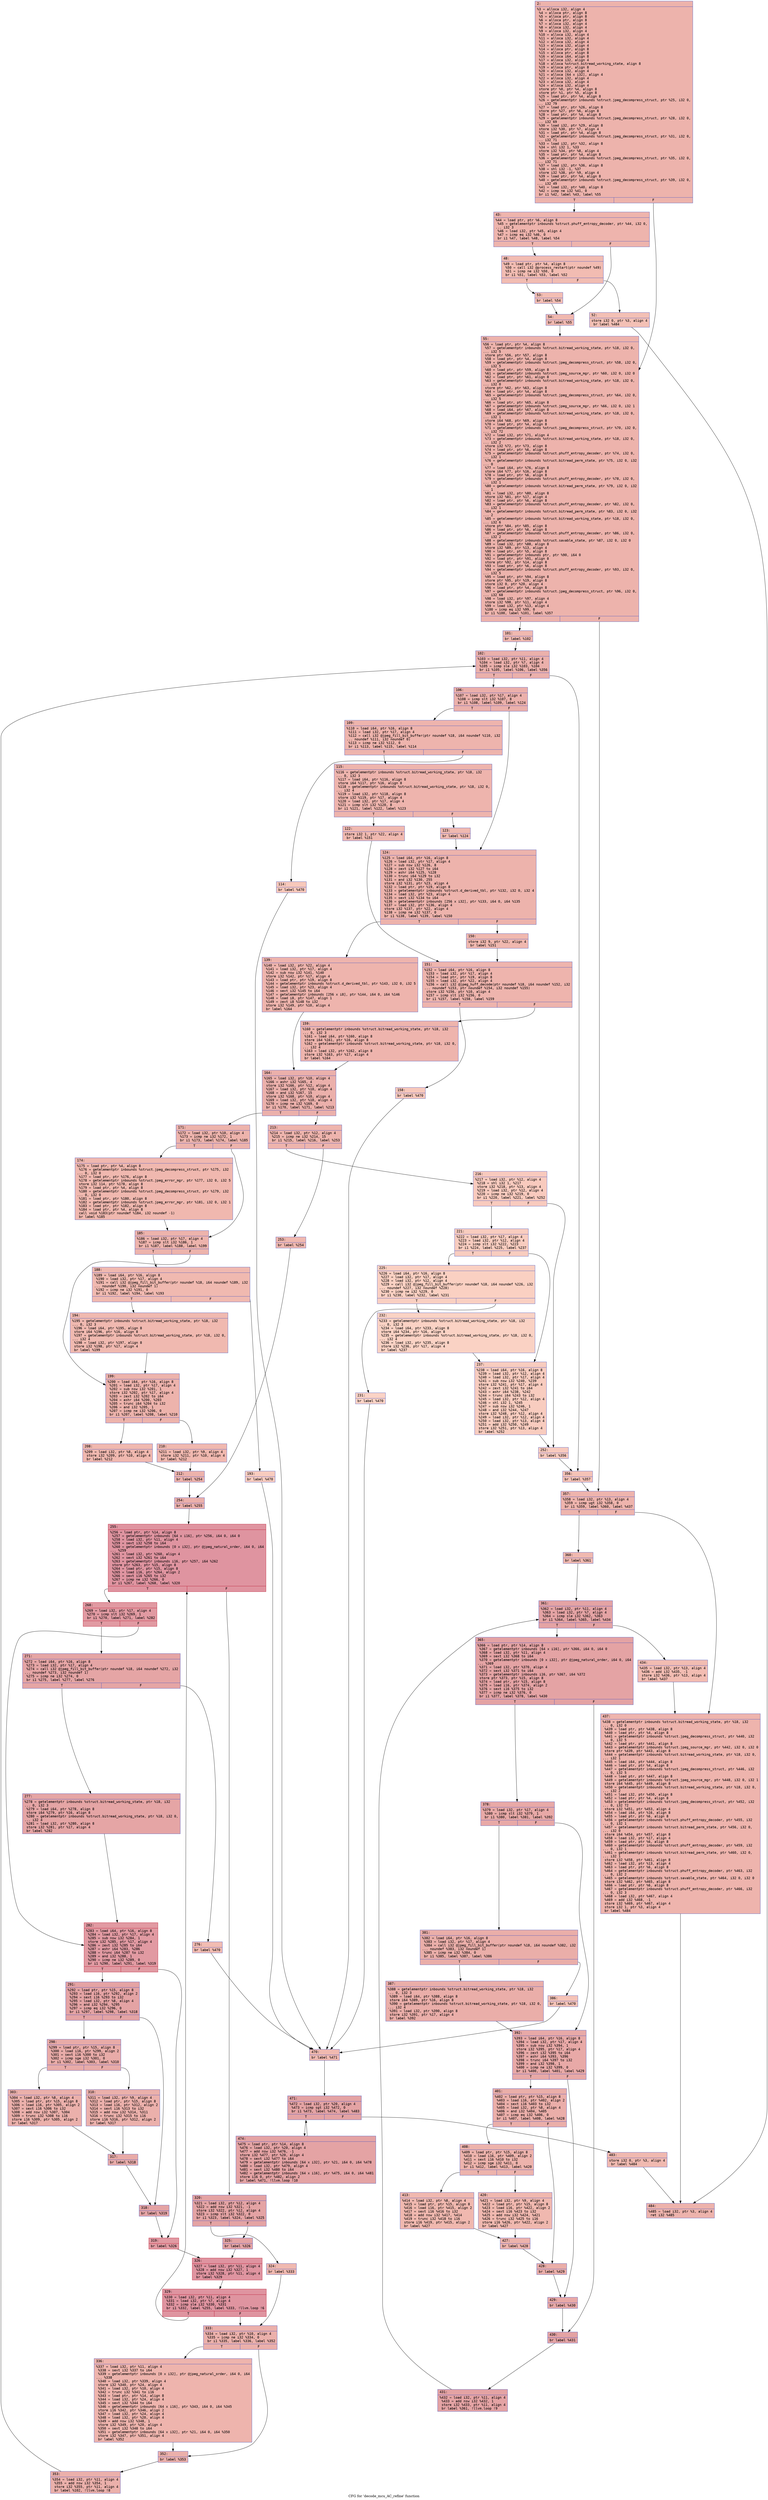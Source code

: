 digraph "CFG for 'decode_mcu_AC_refine' function" {
	label="CFG for 'decode_mcu_AC_refine' function";

	Node0x6000005a97c0 [shape=record,color="#3d50c3ff", style=filled, fillcolor="#d6524470" fontname="Courier",label="{2:\l|  %3 = alloca i32, align 4\l  %4 = alloca ptr, align 8\l  %5 = alloca ptr, align 8\l  %6 = alloca ptr, align 8\l  %7 = alloca i32, align 4\l  %8 = alloca i32, align 4\l  %9 = alloca i32, align 4\l  %10 = alloca i32, align 4\l  %11 = alloca i32, align 4\l  %12 = alloca i32, align 4\l  %13 = alloca i32, align 4\l  %14 = alloca ptr, align 8\l  %15 = alloca ptr, align 8\l  %16 = alloca i64, align 8\l  %17 = alloca i32, align 4\l  %18 = alloca %struct.bitread_working_state, align 8\l  %19 = alloca ptr, align 8\l  %20 = alloca i32, align 4\l  %21 = alloca [64 x i32], align 4\l  %22 = alloca i32, align 4\l  %23 = alloca i32, align 4\l  %24 = alloca i32, align 4\l  store ptr %0, ptr %4, align 8\l  store ptr %1, ptr %5, align 8\l  %25 = load ptr, ptr %4, align 8\l  %26 = getelementptr inbounds %struct.jpeg_decompress_struct, ptr %25, i32 0,\l... i32 79\l  %27 = load ptr, ptr %26, align 8\l  store ptr %27, ptr %6, align 8\l  %28 = load ptr, ptr %4, align 8\l  %29 = getelementptr inbounds %struct.jpeg_decompress_struct, ptr %28, i32 0,\l... i32 69\l  %30 = load i32, ptr %29, align 8\l  store i32 %30, ptr %7, align 4\l  %31 = load ptr, ptr %4, align 8\l  %32 = getelementptr inbounds %struct.jpeg_decompress_struct, ptr %31, i32 0,\l... i32 71\l  %33 = load i32, ptr %32, align 8\l  %34 = shl i32 1, %33\l  store i32 %34, ptr %8, align 4\l  %35 = load ptr, ptr %4, align 8\l  %36 = getelementptr inbounds %struct.jpeg_decompress_struct, ptr %35, i32 0,\l... i32 71\l  %37 = load i32, ptr %36, align 8\l  %38 = shl i32 -1, %37\l  store i32 %38, ptr %9, align 4\l  %39 = load ptr, ptr %4, align 8\l  %40 = getelementptr inbounds %struct.jpeg_decompress_struct, ptr %39, i32 0,\l... i32 49\l  %41 = load i32, ptr %40, align 8\l  %42 = icmp ne i32 %41, 0\l  br i1 %42, label %43, label %55\l|{<s0>T|<s1>F}}"];
	Node0x6000005a97c0:s0 -> Node0x6000005a9810[tooltip="2 -> 43\nProbability 62.50%" ];
	Node0x6000005a97c0:s1 -> Node0x6000005a99a0[tooltip="2 -> 55\nProbability 37.50%" ];
	Node0x6000005a9810 [shape=record,color="#3d50c3ff", style=filled, fillcolor="#d8564670" fontname="Courier",label="{43:\l|  %44 = load ptr, ptr %6, align 8\l  %45 = getelementptr inbounds %struct.phuff_entropy_decoder, ptr %44, i32 0,\l... i32 3\l  %46 = load i32, ptr %45, align 4\l  %47 = icmp eq i32 %46, 0\l  br i1 %47, label %48, label %54\l|{<s0>T|<s1>F}}"];
	Node0x6000005a9810:s0 -> Node0x6000005a9860[tooltip="43 -> 48\nProbability 37.50%" ];
	Node0x6000005a9810:s1 -> Node0x6000005a9950[tooltip="43 -> 54\nProbability 62.50%" ];
	Node0x6000005a9860 [shape=record,color="#3d50c3ff", style=filled, fillcolor="#e1675170" fontname="Courier",label="{48:\l|  %49 = load ptr, ptr %4, align 8\l  %50 = call i32 @process_restart(ptr noundef %49)\l  %51 = icmp ne i32 %50, 0\l  br i1 %51, label %53, label %52\l|{<s0>T|<s1>F}}"];
	Node0x6000005a9860:s0 -> Node0x6000005a9900[tooltip="48 -> 53\nProbability 62.50%" ];
	Node0x6000005a9860:s1 -> Node0x6000005a98b0[tooltip="48 -> 52\nProbability 37.50%" ];
	Node0x6000005a98b0 [shape=record,color="#3d50c3ff", style=filled, fillcolor="#e5705870" fontname="Courier",label="{52:\l|  store i32 0, ptr %3, align 4\l  br label %484\l}"];
	Node0x6000005a98b0 -> Node0x6000005ab390[tooltip="52 -> 484\nProbability 100.00%" ];
	Node0x6000005a9900 [shape=record,color="#3d50c3ff", style=filled, fillcolor="#e36c5570" fontname="Courier",label="{53:\l|  br label %54\l}"];
	Node0x6000005a9900 -> Node0x6000005a9950[tooltip="53 -> 54\nProbability 100.00%" ];
	Node0x6000005a9950 [shape=record,color="#3d50c3ff", style=filled, fillcolor="#dc5d4a70" fontname="Courier",label="{54:\l|  br label %55\l}"];
	Node0x6000005a9950 -> Node0x6000005a99a0[tooltip="54 -> 55\nProbability 100.00%" ];
	Node0x6000005a99a0 [shape=record,color="#3d50c3ff", style=filled, fillcolor="#d6524470" fontname="Courier",label="{55:\l|  %56 = load ptr, ptr %4, align 8\l  %57 = getelementptr inbounds %struct.bitread_working_state, ptr %18, i32 0,\l... i32 5\l  store ptr %56, ptr %57, align 8\l  %58 = load ptr, ptr %4, align 8\l  %59 = getelementptr inbounds %struct.jpeg_decompress_struct, ptr %58, i32 0,\l... i32 5\l  %60 = load ptr, ptr %59, align 8\l  %61 = getelementptr inbounds %struct.jpeg_source_mgr, ptr %60, i32 0, i32 0\l  %62 = load ptr, ptr %61, align 8\l  %63 = getelementptr inbounds %struct.bitread_working_state, ptr %18, i32 0,\l... i32 0\l  store ptr %62, ptr %63, align 8\l  %64 = load ptr, ptr %4, align 8\l  %65 = getelementptr inbounds %struct.jpeg_decompress_struct, ptr %64, i32 0,\l... i32 5\l  %66 = load ptr, ptr %65, align 8\l  %67 = getelementptr inbounds %struct.jpeg_source_mgr, ptr %66, i32 0, i32 1\l  %68 = load i64, ptr %67, align 8\l  %69 = getelementptr inbounds %struct.bitread_working_state, ptr %18, i32 0,\l... i32 1\l  store i64 %68, ptr %69, align 8\l  %70 = load ptr, ptr %4, align 8\l  %71 = getelementptr inbounds %struct.jpeg_decompress_struct, ptr %70, i32 0,\l... i32 72\l  %72 = load i32, ptr %71, align 4\l  %73 = getelementptr inbounds %struct.bitread_working_state, ptr %18, i32 0,\l... i32 2\l  store i32 %72, ptr %73, align 8\l  %74 = load ptr, ptr %6, align 8\l  %75 = getelementptr inbounds %struct.phuff_entropy_decoder, ptr %74, i32 0,\l... i32 1\l  %76 = getelementptr inbounds %struct.bitread_perm_state, ptr %75, i32 0, i32\l... 0\l  %77 = load i64, ptr %76, align 8\l  store i64 %77, ptr %16, align 8\l  %78 = load ptr, ptr %6, align 8\l  %79 = getelementptr inbounds %struct.phuff_entropy_decoder, ptr %78, i32 0,\l... i32 1\l  %80 = getelementptr inbounds %struct.bitread_perm_state, ptr %79, i32 0, i32\l... 1\l  %81 = load i32, ptr %80, align 8\l  store i32 %81, ptr %17, align 4\l  %82 = load ptr, ptr %6, align 8\l  %83 = getelementptr inbounds %struct.phuff_entropy_decoder, ptr %82, i32 0,\l... i32 1\l  %84 = getelementptr inbounds %struct.bitread_perm_state, ptr %83, i32 0, i32\l... 2\l  %85 = getelementptr inbounds %struct.bitread_working_state, ptr %18, i32 0,\l... i32 6\l  store ptr %84, ptr %85, align 8\l  %86 = load ptr, ptr %6, align 8\l  %87 = getelementptr inbounds %struct.phuff_entropy_decoder, ptr %86, i32 0,\l... i32 2\l  %88 = getelementptr inbounds %struct.savable_state, ptr %87, i32 0, i32 0\l  %89 = load i32, ptr %88, align 8\l  store i32 %89, ptr %13, align 4\l  %90 = load ptr, ptr %5, align 8\l  %91 = getelementptr inbounds ptr, ptr %90, i64 0\l  %92 = load ptr, ptr %91, align 8\l  store ptr %92, ptr %14, align 8\l  %93 = load ptr, ptr %6, align 8\l  %94 = getelementptr inbounds %struct.phuff_entropy_decoder, ptr %93, i32 0,\l... i32 5\l  %95 = load ptr, ptr %94, align 8\l  store ptr %95, ptr %19, align 8\l  store i32 0, ptr %20, align 4\l  %96 = load ptr, ptr %4, align 8\l  %97 = getelementptr inbounds %struct.jpeg_decompress_struct, ptr %96, i32 0,\l... i32 68\l  %98 = load i32, ptr %97, align 4\l  store i32 %98, ptr %11, align 4\l  %99 = load i32, ptr %13, align 4\l  %100 = icmp eq i32 %99, 0\l  br i1 %100, label %101, label %357\l|{<s0>T|<s1>F}}"];
	Node0x6000005a99a0:s0 -> Node0x6000005a99f0[tooltip="55 -> 101\nProbability 37.50%" ];
	Node0x6000005a99a0:s1 -> Node0x6000005aac10[tooltip="55 -> 357\nProbability 62.50%" ];
	Node0x6000005a99f0 [shape=record,color="#3d50c3ff", style=filled, fillcolor="#de614d70" fontname="Courier",label="{101:\l|  br label %102\l}"];
	Node0x6000005a99f0 -> Node0x6000005a9a40[tooltip="101 -> 102\nProbability 100.00%" ];
	Node0x6000005a9a40 [shape=record,color="#3d50c3ff", style=filled, fillcolor="#d24b4070" fontname="Courier",label="{102:\l|  %103 = load i32, ptr %11, align 4\l  %104 = load i32, ptr %7, align 4\l  %105 = icmp sle i32 %103, %104\l  br i1 %105, label %106, label %356\l|{<s0>T|<s1>F}}"];
	Node0x6000005a9a40:s0 -> Node0x6000005a9a90[tooltip="102 -> 106\nProbability 96.88%" ];
	Node0x6000005a9a40:s1 -> Node0x6000005aabc0[tooltip="102 -> 356\nProbability 3.12%" ];
	Node0x6000005a9a90 [shape=record,color="#3d50c3ff", style=filled, fillcolor="#d24b4070" fontname="Courier",label="{106:\l|  %107 = load i32, ptr %17, align 4\l  %108 = icmp slt i32 %107, 8\l  br i1 %108, label %109, label %124\l|{<s0>T|<s1>F}}"];
	Node0x6000005a9a90:s0 -> Node0x6000005a9ae0[tooltip="106 -> 109\nProbability 50.00%" ];
	Node0x6000005a9a90:s1 -> Node0x6000005a9c70[tooltip="106 -> 124\nProbability 50.00%" ];
	Node0x6000005a9ae0 [shape=record,color="#3d50c3ff", style=filled, fillcolor="#d8564670" fontname="Courier",label="{109:\l|  %110 = load i64, ptr %16, align 8\l  %111 = load i32, ptr %17, align 4\l  %112 = call i32 @jpeg_fill_bit_buffer(ptr noundef %18, i64 noundef %110, i32\l... noundef %111, i32 noundef 0)\l  %113 = icmp ne i32 %112, 0\l  br i1 %113, label %115, label %114\l|{<s0>T|<s1>F}}"];
	Node0x6000005a9ae0:s0 -> Node0x6000005a9b80[tooltip="109 -> 115\nProbability 96.88%" ];
	Node0x6000005a9ae0:s1 -> Node0x6000005a9b30[tooltip="109 -> 114\nProbability 3.12%" ];
	Node0x6000005a9b30 [shape=record,color="#3d50c3ff", style=filled, fillcolor="#ed836670" fontname="Courier",label="{114:\l|  br label %470\l}"];
	Node0x6000005a9b30 -> Node0x6000005ab250[tooltip="114 -> 470\nProbability 100.00%" ];
	Node0x6000005a9b80 [shape=record,color="#3d50c3ff", style=filled, fillcolor="#d8564670" fontname="Courier",label="{115:\l|  %116 = getelementptr inbounds %struct.bitread_working_state, ptr %18, i32\l... 0, i32 3\l  %117 = load i64, ptr %116, align 8\l  store i64 %117, ptr %16, align 8\l  %118 = getelementptr inbounds %struct.bitread_working_state, ptr %18, i32 0,\l... i32 4\l  %119 = load i32, ptr %118, align 8\l  store i32 %119, ptr %17, align 4\l  %120 = load i32, ptr %17, align 4\l  %121 = icmp slt i32 %120, 8\l  br i1 %121, label %122, label %123\l|{<s0>T|<s1>F}}"];
	Node0x6000005a9b80:s0 -> Node0x6000005a9bd0[tooltip="115 -> 122\nProbability 50.00%" ];
	Node0x6000005a9b80:s1 -> Node0x6000005a9c20[tooltip="115 -> 123\nProbability 50.00%" ];
	Node0x6000005a9bd0 [shape=record,color="#3d50c3ff", style=filled, fillcolor="#de614d70" fontname="Courier",label="{122:\l|  store i32 1, ptr %22, align 4\l  br label %151\l}"];
	Node0x6000005a9bd0 -> Node0x6000005a9d60[tooltip="122 -> 151\nProbability 100.00%" ];
	Node0x6000005a9c20 [shape=record,color="#3d50c3ff", style=filled, fillcolor="#de614d70" fontname="Courier",label="{123:\l|  br label %124\l}"];
	Node0x6000005a9c20 -> Node0x6000005a9c70[tooltip="123 -> 124\nProbability 100.00%" ];
	Node0x6000005a9c70 [shape=record,color="#3d50c3ff", style=filled, fillcolor="#d6524470" fontname="Courier",label="{124:\l|  %125 = load i64, ptr %16, align 8\l  %126 = load i32, ptr %17, align 4\l  %127 = sub nsw i32 %126, 8\l  %128 = zext i32 %127 to i64\l  %129 = ashr i64 %125, %128\l  %130 = trunc i64 %129 to i32\l  %131 = and i32 %130, 255\l  store i32 %131, ptr %23, align 4\l  %132 = load ptr, ptr %19, align 8\l  %133 = getelementptr inbounds %struct.d_derived_tbl, ptr %132, i32 0, i32 4\l  %134 = load i32, ptr %23, align 4\l  %135 = sext i32 %134 to i64\l  %136 = getelementptr inbounds [256 x i32], ptr %133, i64 0, i64 %135\l  %137 = load i32, ptr %136, align 4\l  store i32 %137, ptr %22, align 4\l  %138 = icmp ne i32 %137, 0\l  br i1 %138, label %139, label %150\l|{<s0>T|<s1>F}}"];
	Node0x6000005a9c70:s0 -> Node0x6000005a9cc0[tooltip="124 -> 139\nProbability 62.50%" ];
	Node0x6000005a9c70:s1 -> Node0x6000005a9d10[tooltip="124 -> 150\nProbability 37.50%" ];
	Node0x6000005a9cc0 [shape=record,color="#3d50c3ff", style=filled, fillcolor="#d8564670" fontname="Courier",label="{139:\l|  %140 = load i32, ptr %22, align 4\l  %141 = load i32, ptr %17, align 4\l  %142 = sub nsw i32 %141, %140\l  store i32 %142, ptr %17, align 4\l  %143 = load ptr, ptr %19, align 8\l  %144 = getelementptr inbounds %struct.d_derived_tbl, ptr %143, i32 0, i32 5\l  %145 = load i32, ptr %23, align 4\l  %146 = sext i32 %145 to i64\l  %147 = getelementptr inbounds [256 x i8], ptr %144, i64 0, i64 %146\l  %148 = load i8, ptr %147, align 1\l  %149 = zext i8 %148 to i32\l  store i32 %149, ptr %10, align 4\l  br label %164\l}"];
	Node0x6000005a9cc0 -> Node0x6000005a9e50[tooltip="139 -> 164\nProbability 100.00%" ];
	Node0x6000005a9d10 [shape=record,color="#3d50c3ff", style=filled, fillcolor="#dc5d4a70" fontname="Courier",label="{150:\l|  store i32 9, ptr %22, align 4\l  br label %151\l}"];
	Node0x6000005a9d10 -> Node0x6000005a9d60[tooltip="150 -> 151\nProbability 100.00%" ];
	Node0x6000005a9d60 [shape=record,color="#3d50c3ff", style=filled, fillcolor="#d8564670" fontname="Courier",label="{151:\l|  %152 = load i64, ptr %16, align 8\l  %153 = load i32, ptr %17, align 4\l  %154 = load ptr, ptr %19, align 8\l  %155 = load i32, ptr %22, align 4\l  %156 = call i32 @jpeg_huff_decode(ptr noundef %18, i64 noundef %152, i32\l... noundef %153, ptr noundef %154, i32 noundef %155)\l  store i32 %156, ptr %10, align 4\l  %157 = icmp slt i32 %156, 0\l  br i1 %157, label %158, label %159\l|{<s0>T|<s1>F}}"];
	Node0x6000005a9d60:s0 -> Node0x6000005a9db0[tooltip="151 -> 158\nProbability 3.12%" ];
	Node0x6000005a9d60:s1 -> Node0x6000005a9e00[tooltip="151 -> 159\nProbability 96.88%" ];
	Node0x6000005a9db0 [shape=record,color="#3d50c3ff", style=filled, fillcolor="#ed836670" fontname="Courier",label="{158:\l|  br label %470\l}"];
	Node0x6000005a9db0 -> Node0x6000005ab250[tooltip="158 -> 470\nProbability 100.00%" ];
	Node0x6000005a9e00 [shape=record,color="#3d50c3ff", style=filled, fillcolor="#d8564670" fontname="Courier",label="{159:\l|  %160 = getelementptr inbounds %struct.bitread_working_state, ptr %18, i32\l... 0, i32 3\l  %161 = load i64, ptr %160, align 8\l  store i64 %161, ptr %16, align 8\l  %162 = getelementptr inbounds %struct.bitread_working_state, ptr %18, i32 0,\l... i32 4\l  %163 = load i32, ptr %162, align 8\l  store i32 %163, ptr %17, align 4\l  br label %164\l}"];
	Node0x6000005a9e00 -> Node0x6000005a9e50[tooltip="159 -> 164\nProbability 100.00%" ];
	Node0x6000005a9e50 [shape=record,color="#3d50c3ff", style=filled, fillcolor="#d24b4070" fontname="Courier",label="{164:\l|  %165 = load i32, ptr %10, align 4\l  %166 = ashr i32 %165, 4\l  store i32 %166, ptr %12, align 4\l  %167 = load i32, ptr %10, align 4\l  %168 = and i32 %167, 15\l  store i32 %168, ptr %10, align 4\l  %169 = load i32, ptr %10, align 4\l  %170 = icmp ne i32 %169, 0\l  br i1 %170, label %171, label %213\l|{<s0>T|<s1>F}}"];
	Node0x6000005a9e50:s0 -> Node0x6000005a9ea0[tooltip="164 -> 171\nProbability 62.50%" ];
	Node0x6000005a9e50:s1 -> Node0x6000005aa1c0[tooltip="164 -> 213\nProbability 37.50%" ];
	Node0x6000005a9ea0 [shape=record,color="#3d50c3ff", style=filled, fillcolor="#d6524470" fontname="Courier",label="{171:\l|  %172 = load i32, ptr %10, align 4\l  %173 = icmp ne i32 %172, 1\l  br i1 %173, label %174, label %185\l|{<s0>T|<s1>F}}"];
	Node0x6000005a9ea0:s0 -> Node0x6000005a9ef0[tooltip="171 -> 174\nProbability 50.00%" ];
	Node0x6000005a9ea0:s1 -> Node0x6000005a9f40[tooltip="171 -> 185\nProbability 50.00%" ];
	Node0x6000005a9ef0 [shape=record,color="#3d50c3ff", style=filled, fillcolor="#dc5d4a70" fontname="Courier",label="{174:\l|  %175 = load ptr, ptr %4, align 8\l  %176 = getelementptr inbounds %struct.jpeg_decompress_struct, ptr %175, i32\l... 0, i32 0\l  %177 = load ptr, ptr %176, align 8\l  %178 = getelementptr inbounds %struct.jpeg_error_mgr, ptr %177, i32 0, i32 5\l  store i32 114, ptr %178, align 8\l  %179 = load ptr, ptr %4, align 8\l  %180 = getelementptr inbounds %struct.jpeg_decompress_struct, ptr %179, i32\l... 0, i32 0\l  %181 = load ptr, ptr %180, align 8\l  %182 = getelementptr inbounds %struct.jpeg_error_mgr, ptr %181, i32 0, i32 1\l  %183 = load ptr, ptr %182, align 8\l  %184 = load ptr, ptr %4, align 8\l  call void %183(ptr noundef %184, i32 noundef -1)\l  br label %185\l}"];
	Node0x6000005a9ef0 -> Node0x6000005a9f40[tooltip="174 -> 185\nProbability 100.00%" ];
	Node0x6000005a9f40 [shape=record,color="#3d50c3ff", style=filled, fillcolor="#d6524470" fontname="Courier",label="{185:\l|  %186 = load i32, ptr %17, align 4\l  %187 = icmp slt i32 %186, 1\l  br i1 %187, label %188, label %199\l|{<s0>T|<s1>F}}"];
	Node0x6000005a9f40:s0 -> Node0x6000005a9f90[tooltip="185 -> 188\nProbability 37.50%" ];
	Node0x6000005a9f40:s1 -> Node0x6000005aa080[tooltip="185 -> 199\nProbability 62.50%" ];
	Node0x6000005a9f90 [shape=record,color="#3d50c3ff", style=filled, fillcolor="#de614d70" fontname="Courier",label="{188:\l|  %189 = load i64, ptr %16, align 8\l  %190 = load i32, ptr %17, align 4\l  %191 = call i32 @jpeg_fill_bit_buffer(ptr noundef %18, i64 noundef %189, i32\l... noundef %190, i32 noundef 1)\l  %192 = icmp ne i32 %191, 0\l  br i1 %192, label %194, label %193\l|{<s0>T|<s1>F}}"];
	Node0x6000005a9f90:s0 -> Node0x6000005aa030[tooltip="188 -> 194\nProbability 96.88%" ];
	Node0x6000005a9f90:s1 -> Node0x6000005a9fe0[tooltip="188 -> 193\nProbability 3.12%" ];
	Node0x6000005a9fe0 [shape=record,color="#3d50c3ff", style=filled, fillcolor="#f08b6e70" fontname="Courier",label="{193:\l|  br label %470\l}"];
	Node0x6000005a9fe0 -> Node0x6000005ab250[tooltip="193 -> 470\nProbability 100.00%" ];
	Node0x6000005aa030 [shape=record,color="#3d50c3ff", style=filled, fillcolor="#de614d70" fontname="Courier",label="{194:\l|  %195 = getelementptr inbounds %struct.bitread_working_state, ptr %18, i32\l... 0, i32 3\l  %196 = load i64, ptr %195, align 8\l  store i64 %196, ptr %16, align 8\l  %197 = getelementptr inbounds %struct.bitread_working_state, ptr %18, i32 0,\l... i32 4\l  %198 = load i32, ptr %197, align 8\l  store i32 %198, ptr %17, align 4\l  br label %199\l}"];
	Node0x6000005aa030 -> Node0x6000005aa080[tooltip="194 -> 199\nProbability 100.00%" ];
	Node0x6000005aa080 [shape=record,color="#3d50c3ff", style=filled, fillcolor="#d6524470" fontname="Courier",label="{199:\l|  %200 = load i64, ptr %16, align 8\l  %201 = load i32, ptr %17, align 4\l  %202 = sub nsw i32 %201, 1\l  store i32 %202, ptr %17, align 4\l  %203 = zext i32 %202 to i64\l  %204 = ashr i64 %200, %203\l  %205 = trunc i64 %204 to i32\l  %206 = and i32 %205, 1\l  %207 = icmp ne i32 %206, 0\l  br i1 %207, label %208, label %210\l|{<s0>T|<s1>F}}"];
	Node0x6000005aa080:s0 -> Node0x6000005aa0d0[tooltip="199 -> 208\nProbability 50.00%" ];
	Node0x6000005aa080:s1 -> Node0x6000005aa120[tooltip="199 -> 210\nProbability 50.00%" ];
	Node0x6000005aa0d0 [shape=record,color="#3d50c3ff", style=filled, fillcolor="#dc5d4a70" fontname="Courier",label="{208:\l|  %209 = load i32, ptr %8, align 4\l  store i32 %209, ptr %10, align 4\l  br label %212\l}"];
	Node0x6000005aa0d0 -> Node0x6000005aa170[tooltip="208 -> 212\nProbability 100.00%" ];
	Node0x6000005aa120 [shape=record,color="#3d50c3ff", style=filled, fillcolor="#dc5d4a70" fontname="Courier",label="{210:\l|  %211 = load i32, ptr %9, align 4\l  store i32 %211, ptr %10, align 4\l  br label %212\l}"];
	Node0x6000005aa120 -> Node0x6000005aa170[tooltip="210 -> 212\nProbability 100.00%" ];
	Node0x6000005aa170 [shape=record,color="#3d50c3ff", style=filled, fillcolor="#d6524470" fontname="Courier",label="{212:\l|  br label %254\l}"];
	Node0x6000005aa170 -> Node0x6000005aa490[tooltip="212 -> 254\nProbability 100.00%" ];
	Node0x6000005aa1c0 [shape=record,color="#3d50c3ff", style=filled, fillcolor="#d8564670" fontname="Courier",label="{213:\l|  %214 = load i32, ptr %12, align 4\l  %215 = icmp ne i32 %214, 15\l  br i1 %215, label %216, label %253\l|{<s0>T|<s1>F}}"];
	Node0x6000005aa1c0:s0 -> Node0x6000005aa210[tooltip="213 -> 216\nProbability 3.12%" ];
	Node0x6000005aa1c0:s1 -> Node0x6000005aa440[tooltip="213 -> 253\nProbability 96.88%" ];
	Node0x6000005aa210 [shape=record,color="#3d50c3ff", style=filled, fillcolor="#ef886b70" fontname="Courier",label="{216:\l|  %217 = load i32, ptr %12, align 4\l  %218 = shl i32 1, %217\l  store i32 %218, ptr %13, align 4\l  %219 = load i32, ptr %12, align 4\l  %220 = icmp ne i32 %219, 0\l  br i1 %220, label %221, label %252\l|{<s0>T|<s1>F}}"];
	Node0x6000005aa210:s0 -> Node0x6000005aa260[tooltip="216 -> 221\nProbability 62.50%" ];
	Node0x6000005aa210:s1 -> Node0x6000005aa3f0[tooltip="216 -> 252\nProbability 37.50%" ];
	Node0x6000005aa260 [shape=record,color="#3d50c3ff", style=filled, fillcolor="#f08b6e70" fontname="Courier",label="{221:\l|  %222 = load i32, ptr %17, align 4\l  %223 = load i32, ptr %12, align 4\l  %224 = icmp slt i32 %222, %223\l  br i1 %224, label %225, label %237\l|{<s0>T|<s1>F}}"];
	Node0x6000005aa260:s0 -> Node0x6000005aa2b0[tooltip="221 -> 225\nProbability 50.00%" ];
	Node0x6000005aa260:s1 -> Node0x6000005aa3a0[tooltip="221 -> 237\nProbability 50.00%" ];
	Node0x6000005aa2b0 [shape=record,color="#3d50c3ff", style=filled, fillcolor="#f3947570" fontname="Courier",label="{225:\l|  %226 = load i64, ptr %16, align 8\l  %227 = load i32, ptr %17, align 4\l  %228 = load i32, ptr %12, align 4\l  %229 = call i32 @jpeg_fill_bit_buffer(ptr noundef %18, i64 noundef %226, i32\l... noundef %227, i32 noundef %228)\l  %230 = icmp ne i32 %229, 0\l  br i1 %230, label %232, label %231\l|{<s0>T|<s1>F}}"];
	Node0x6000005aa2b0:s0 -> Node0x6000005aa350[tooltip="225 -> 232\nProbability 62.50%" ];
	Node0x6000005aa2b0:s1 -> Node0x6000005aa300[tooltip="225 -> 231\nProbability 37.50%" ];
	Node0x6000005aa300 [shape=record,color="#3d50c3ff", style=filled, fillcolor="#f59c7d70" fontname="Courier",label="{231:\l|  br label %470\l}"];
	Node0x6000005aa300 -> Node0x6000005ab250[tooltip="231 -> 470\nProbability 100.00%" ];
	Node0x6000005aa350 [shape=record,color="#3d50c3ff", style=filled, fillcolor="#f4987a70" fontname="Courier",label="{232:\l|  %233 = getelementptr inbounds %struct.bitread_working_state, ptr %18, i32\l... 0, i32 3\l  %234 = load i64, ptr %233, align 8\l  store i64 %234, ptr %16, align 8\l  %235 = getelementptr inbounds %struct.bitread_working_state, ptr %18, i32 0,\l... i32 4\l  %236 = load i32, ptr %235, align 8\l  store i32 %236, ptr %17, align 4\l  br label %237\l}"];
	Node0x6000005aa350 -> Node0x6000005aa3a0[tooltip="232 -> 237\nProbability 100.00%" ];
	Node0x6000005aa3a0 [shape=record,color="#3d50c3ff", style=filled, fillcolor="#f08b6e70" fontname="Courier",label="{237:\l|  %238 = load i64, ptr %16, align 8\l  %239 = load i32, ptr %12, align 4\l  %240 = load i32, ptr %17, align 4\l  %241 = sub nsw i32 %240, %239\l  store i32 %241, ptr %17, align 4\l  %242 = zext i32 %241 to i64\l  %243 = ashr i64 %238, %242\l  %244 = trunc i64 %243 to i32\l  %245 = load i32, ptr %12, align 4\l  %246 = shl i32 1, %245\l  %247 = sub nsw i32 %246, 1\l  %248 = and i32 %244, %247\l  store i32 %248, ptr %12, align 4\l  %249 = load i32, ptr %12, align 4\l  %250 = load i32, ptr %13, align 4\l  %251 = add i32 %250, %249\l  store i32 %251, ptr %13, align 4\l  br label %252\l}"];
	Node0x6000005aa3a0 -> Node0x6000005aa3f0[tooltip="237 -> 252\nProbability 100.00%" ];
	Node0x6000005aa3f0 [shape=record,color="#3d50c3ff", style=filled, fillcolor="#ef886b70" fontname="Courier",label="{252:\l|  br label %356\l}"];
	Node0x6000005aa3f0 -> Node0x6000005aabc0[tooltip="252 -> 356\nProbability 100.00%" ];
	Node0x6000005aa440 [shape=record,color="#3d50c3ff", style=filled, fillcolor="#dc5d4a70" fontname="Courier",label="{253:\l|  br label %254\l}"];
	Node0x6000005aa440 -> Node0x6000005aa490[tooltip="253 -> 254\nProbability 100.00%" ];
	Node0x6000005aa490 [shape=record,color="#3d50c3ff", style=filled, fillcolor="#d24b4070" fontname="Courier",label="{254:\l|  br label %255\l}"];
	Node0x6000005aa490 -> Node0x6000005aa4e0[tooltip="254 -> 255\nProbability 100.00%" ];
	Node0x6000005aa4e0 [shape=record,color="#b70d28ff", style=filled, fillcolor="#b70d2870" fontname="Courier",label="{255:\l|  %256 = load ptr, ptr %14, align 8\l  %257 = getelementptr inbounds [64 x i16], ptr %256, i64 0, i64 0\l  %258 = load i32, ptr %11, align 4\l  %259 = sext i32 %258 to i64\l  %260 = getelementptr inbounds [0 x i32], ptr @jpeg_natural_order, i64 0, i64\l... %259\l  %261 = load i32, ptr %260, align 4\l  %262 = sext i32 %261 to i64\l  %263 = getelementptr inbounds i16, ptr %257, i64 %262\l  store ptr %263, ptr %15, align 8\l  %264 = load ptr, ptr %15, align 8\l  %265 = load i16, ptr %264, align 2\l  %266 = sext i16 %265 to i32\l  %267 = icmp ne i32 %266, 0\l  br i1 %267, label %268, label %320\l|{<s0>T|<s1>F}}"];
	Node0x6000005aa4e0:s0 -> Node0x6000005aa530[tooltip="255 -> 268\nProbability 62.50%" ];
	Node0x6000005aa4e0:s1 -> Node0x6000005aa8f0[tooltip="255 -> 320\nProbability 37.50%" ];
	Node0x6000005aa530 [shape=record,color="#b70d28ff", style=filled, fillcolor="#bb1b2c70" fontname="Courier",label="{268:\l|  %269 = load i32, ptr %17, align 4\l  %270 = icmp slt i32 %269, 1\l  br i1 %270, label %271, label %282\l|{<s0>T|<s1>F}}"];
	Node0x6000005aa530:s0 -> Node0x6000005aa580[tooltip="268 -> 271\nProbability 37.50%" ];
	Node0x6000005aa530:s1 -> Node0x6000005aa670[tooltip="268 -> 282\nProbability 62.50%" ];
	Node0x6000005aa580 [shape=record,color="#3d50c3ff", style=filled, fillcolor="#c5333470" fontname="Courier",label="{271:\l|  %272 = load i64, ptr %16, align 8\l  %273 = load i32, ptr %17, align 4\l  %274 = call i32 @jpeg_fill_bit_buffer(ptr noundef %18, i64 noundef %272, i32\l... noundef %273, i32 noundef 1)\l  %275 = icmp ne i32 %274, 0\l  br i1 %275, label %277, label %276\l|{<s0>T|<s1>F}}"];
	Node0x6000005aa580:s0 -> Node0x6000005aa620[tooltip="271 -> 277\nProbability 96.88%" ];
	Node0x6000005aa580:s1 -> Node0x6000005aa5d0[tooltip="271 -> 276\nProbability 3.12%" ];
	Node0x6000005aa5d0 [shape=record,color="#3d50c3ff", style=filled, fillcolor="#e1675170" fontname="Courier",label="{276:\l|  br label %470\l}"];
	Node0x6000005aa5d0 -> Node0x6000005ab250[tooltip="276 -> 470\nProbability 100.00%" ];
	Node0x6000005aa620 [shape=record,color="#3d50c3ff", style=filled, fillcolor="#c5333470" fontname="Courier",label="{277:\l|  %278 = getelementptr inbounds %struct.bitread_working_state, ptr %18, i32\l... 0, i32 3\l  %279 = load i64, ptr %278, align 8\l  store i64 %279, ptr %16, align 8\l  %280 = getelementptr inbounds %struct.bitread_working_state, ptr %18, i32 0,\l... i32 4\l  %281 = load i32, ptr %280, align 8\l  store i32 %281, ptr %17, align 4\l  br label %282\l}"];
	Node0x6000005aa620 -> Node0x6000005aa670[tooltip="277 -> 282\nProbability 100.00%" ];
	Node0x6000005aa670 [shape=record,color="#b70d28ff", style=filled, fillcolor="#bb1b2c70" fontname="Courier",label="{282:\l|  %283 = load i64, ptr %16, align 8\l  %284 = load i32, ptr %17, align 4\l  %285 = sub nsw i32 %284, 1\l  store i32 %285, ptr %17, align 4\l  %286 = zext i32 %285 to i64\l  %287 = ashr i64 %283, %286\l  %288 = trunc i64 %287 to i32\l  %289 = and i32 %288, 1\l  %290 = icmp ne i32 %289, 0\l  br i1 %290, label %291, label %319\l|{<s0>T|<s1>F}}"];
	Node0x6000005aa670:s0 -> Node0x6000005aa6c0[tooltip="282 -> 291\nProbability 50.00%" ];
	Node0x6000005aa670:s1 -> Node0x6000005aa8a0[tooltip="282 -> 319\nProbability 50.00%" ];
	Node0x6000005aa6c0 [shape=record,color="#3d50c3ff", style=filled, fillcolor="#c32e3170" fontname="Courier",label="{291:\l|  %292 = load ptr, ptr %15, align 8\l  %293 = load i16, ptr %292, align 2\l  %294 = sext i16 %293 to i32\l  %295 = load i32, ptr %8, align 4\l  %296 = and i32 %294, %295\l  %297 = icmp eq i32 %296, 0\l  br i1 %297, label %298, label %318\l|{<s0>T|<s1>F}}"];
	Node0x6000005aa6c0:s0 -> Node0x6000005aa710[tooltip="291 -> 298\nProbability 37.50%" ];
	Node0x6000005aa6c0:s1 -> Node0x6000005aa850[tooltip="291 -> 318\nProbability 62.50%" ];
	Node0x6000005aa710 [shape=record,color="#3d50c3ff", style=filled, fillcolor="#cc403a70" fontname="Courier",label="{298:\l|  %299 = load ptr, ptr %15, align 8\l  %300 = load i16, ptr %299, align 2\l  %301 = sext i16 %300 to i32\l  %302 = icmp sge i32 %301, 0\l  br i1 %302, label %303, label %310\l|{<s0>T|<s1>F}}"];
	Node0x6000005aa710:s0 -> Node0x6000005aa760[tooltip="298 -> 303\nProbability 50.00%" ];
	Node0x6000005aa710:s1 -> Node0x6000005aa7b0[tooltip="298 -> 310\nProbability 50.00%" ];
	Node0x6000005aa760 [shape=record,color="#3d50c3ff", style=filled, fillcolor="#d24b4070" fontname="Courier",label="{303:\l|  %304 = load i32, ptr %8, align 4\l  %305 = load ptr, ptr %15, align 8\l  %306 = load i16, ptr %305, align 2\l  %307 = sext i16 %306 to i32\l  %308 = add nsw i32 %307, %304\l  %309 = trunc i32 %308 to i16\l  store i16 %309, ptr %305, align 2\l  br label %317\l}"];
	Node0x6000005aa760 -> Node0x6000005aa800[tooltip="303 -> 317\nProbability 100.00%" ];
	Node0x6000005aa7b0 [shape=record,color="#3d50c3ff", style=filled, fillcolor="#d24b4070" fontname="Courier",label="{310:\l|  %311 = load i32, ptr %9, align 4\l  %312 = load ptr, ptr %15, align 8\l  %313 = load i16, ptr %312, align 2\l  %314 = sext i16 %313 to i32\l  %315 = add nsw i32 %314, %311\l  %316 = trunc i32 %315 to i16\l  store i16 %316, ptr %312, align 2\l  br label %317\l}"];
	Node0x6000005aa7b0 -> Node0x6000005aa800[tooltip="310 -> 317\nProbability 100.00%" ];
	Node0x6000005aa800 [shape=record,color="#3d50c3ff", style=filled, fillcolor="#cc403a70" fontname="Courier",label="{317:\l|  br label %318\l}"];
	Node0x6000005aa800 -> Node0x6000005aa850[tooltip="317 -> 318\nProbability 100.00%" ];
	Node0x6000005aa850 [shape=record,color="#3d50c3ff", style=filled, fillcolor="#c32e3170" fontname="Courier",label="{318:\l|  br label %319\l}"];
	Node0x6000005aa850 -> Node0x6000005aa8a0[tooltip="318 -> 319\nProbability 100.00%" ];
	Node0x6000005aa8a0 [shape=record,color="#b70d28ff", style=filled, fillcolor="#bb1b2c70" fontname="Courier",label="{319:\l|  br label %326\l}"];
	Node0x6000005aa8a0 -> Node0x6000005aa9e0[tooltip="319 -> 326\nProbability 100.00%" ];
	Node0x6000005aa8f0 [shape=record,color="#3d50c3ff", style=filled, fillcolor="#c32e3170" fontname="Courier",label="{320:\l|  %321 = load i32, ptr %12, align 4\l  %322 = add nsw i32 %321, -1\l  store i32 %322, ptr %12, align 4\l  %323 = icmp slt i32 %322, 0\l  br i1 %323, label %324, label %325\l|{<s0>T|<s1>F}}"];
	Node0x6000005aa8f0:s0 -> Node0x6000005aa940[tooltip="320 -> 324\nProbability 3.12%" ];
	Node0x6000005aa8f0:s1 -> Node0x6000005aa990[tooltip="320 -> 325\nProbability 96.88%" ];
	Node0x6000005aa940 [shape=record,color="#3d50c3ff", style=filled, fillcolor="#de614d70" fontname="Courier",label="{324:\l|  br label %333\l}"];
	Node0x6000005aa940 -> Node0x6000005aaa80[tooltip="324 -> 333\nProbability 100.00%" ];
	Node0x6000005aa990 [shape=record,color="#3d50c3ff", style=filled, fillcolor="#c32e3170" fontname="Courier",label="{325:\l|  br label %326\l}"];
	Node0x6000005aa990 -> Node0x6000005aa9e0[tooltip="325 -> 326\nProbability 100.00%" ];
	Node0x6000005aa9e0 [shape=record,color="#b70d28ff", style=filled, fillcolor="#b70d2870" fontname="Courier",label="{326:\l|  %327 = load i32, ptr %11, align 4\l  %328 = add nsw i32 %327, 1\l  store i32 %328, ptr %11, align 4\l  br label %329\l}"];
	Node0x6000005aa9e0 -> Node0x6000005aaa30[tooltip="326 -> 329\nProbability 100.00%" ];
	Node0x6000005aaa30 [shape=record,color="#b70d28ff", style=filled, fillcolor="#b70d2870" fontname="Courier",label="{329:\l|  %330 = load i32, ptr %11, align 4\l  %331 = load i32, ptr %7, align 4\l  %332 = icmp sle i32 %330, %331\l  br i1 %332, label %255, label %333, !llvm.loop !6\l|{<s0>T|<s1>F}}"];
	Node0x6000005aaa30:s0 -> Node0x6000005aa4e0[tooltip="329 -> 255\nProbability 96.88%" ];
	Node0x6000005aaa30:s1 -> Node0x6000005aaa80[tooltip="329 -> 333\nProbability 3.12%" ];
	Node0x6000005aaa80 [shape=record,color="#3d50c3ff", style=filled, fillcolor="#d24b4070" fontname="Courier",label="{333:\l|  %334 = load i32, ptr %10, align 4\l  %335 = icmp ne i32 %334, 0\l  br i1 %335, label %336, label %352\l|{<s0>T|<s1>F}}"];
	Node0x6000005aaa80:s0 -> Node0x6000005aaad0[tooltip="333 -> 336\nProbability 62.50%" ];
	Node0x6000005aaa80:s1 -> Node0x6000005aab20[tooltip="333 -> 352\nProbability 37.50%" ];
	Node0x6000005aaad0 [shape=record,color="#3d50c3ff", style=filled, fillcolor="#d8564670" fontname="Courier",label="{336:\l|  %337 = load i32, ptr %11, align 4\l  %338 = sext i32 %337 to i64\l  %339 = getelementptr inbounds [0 x i32], ptr @jpeg_natural_order, i64 0, i64\l... %338\l  %340 = load i32, ptr %339, align 4\l  store i32 %340, ptr %24, align 4\l  %341 = load i32, ptr %10, align 4\l  %342 = trunc i32 %341 to i16\l  %343 = load ptr, ptr %14, align 8\l  %344 = load i32, ptr %24, align 4\l  %345 = sext i32 %344 to i64\l  %346 = getelementptr inbounds [64 x i16], ptr %343, i64 0, i64 %345\l  store i16 %342, ptr %346, align 2\l  %347 = load i32, ptr %24, align 4\l  %348 = load i32, ptr %20, align 4\l  %349 = add nsw i32 %348, 1\l  store i32 %349, ptr %20, align 4\l  %350 = sext i32 %348 to i64\l  %351 = getelementptr inbounds [64 x i32], ptr %21, i64 0, i64 %350\l  store i32 %347, ptr %351, align 4\l  br label %352\l}"];
	Node0x6000005aaad0 -> Node0x6000005aab20[tooltip="336 -> 352\nProbability 100.00%" ];
	Node0x6000005aab20 [shape=record,color="#3d50c3ff", style=filled, fillcolor="#d24b4070" fontname="Courier",label="{352:\l|  br label %353\l}"];
	Node0x6000005aab20 -> Node0x6000005aab70[tooltip="352 -> 353\nProbability 100.00%" ];
	Node0x6000005aab70 [shape=record,color="#3d50c3ff", style=filled, fillcolor="#d24b4070" fontname="Courier",label="{353:\l|  %354 = load i32, ptr %11, align 4\l  %355 = add nsw i32 %354, 1\l  store i32 %355, ptr %11, align 4\l  br label %102, !llvm.loop !8\l}"];
	Node0x6000005aab70 -> Node0x6000005a9a40[tooltip="353 -> 102\nProbability 100.00%" ];
	Node0x6000005aabc0 [shape=record,color="#3d50c3ff", style=filled, fillcolor="#e8765c70" fontname="Courier",label="{356:\l|  br label %357\l}"];
	Node0x6000005aabc0 -> Node0x6000005aac10[tooltip="356 -> 357\nProbability 100.00%" ];
	Node0x6000005aac10 [shape=record,color="#3d50c3ff", style=filled, fillcolor="#d8564670" fontname="Courier",label="{357:\l|  %358 = load i32, ptr %13, align 4\l  %359 = icmp ugt i32 %358, 0\l  br i1 %359, label %360, label %437\l|{<s0>T|<s1>F}}"];
	Node0x6000005aac10:s0 -> Node0x6000005aac60[tooltip="357 -> 360\nProbability 50.00%" ];
	Node0x6000005aac10:s1 -> Node0x6000005ab200[tooltip="357 -> 437\nProbability 50.00%" ];
	Node0x6000005aac60 [shape=record,color="#3d50c3ff", style=filled, fillcolor="#de614d70" fontname="Courier",label="{360:\l|  br label %361\l}"];
	Node0x6000005aac60 -> Node0x6000005aacb0[tooltip="360 -> 361\nProbability 100.00%" ];
	Node0x6000005aacb0 [shape=record,color="#3d50c3ff", style=filled, fillcolor="#c32e3170" fontname="Courier",label="{361:\l|  %362 = load i32, ptr %11, align 4\l  %363 = load i32, ptr %7, align 4\l  %364 = icmp sle i32 %362, %363\l  br i1 %364, label %365, label %434\l|{<s0>T|<s1>F}}"];
	Node0x6000005aacb0:s0 -> Node0x6000005aad00[tooltip="361 -> 365\nProbability 96.88%" ];
	Node0x6000005aacb0:s1 -> Node0x6000005ab1b0[tooltip="361 -> 434\nProbability 3.12%" ];
	Node0x6000005aad00 [shape=record,color="#3d50c3ff", style=filled, fillcolor="#c32e3170" fontname="Courier",label="{365:\l|  %366 = load ptr, ptr %14, align 8\l  %367 = getelementptr inbounds [64 x i16], ptr %366, i64 0, i64 0\l  %368 = load i32, ptr %11, align 4\l  %369 = sext i32 %368 to i64\l  %370 = getelementptr inbounds [0 x i32], ptr @jpeg_natural_order, i64 0, i64\l... %369\l  %371 = load i32, ptr %370, align 4\l  %372 = sext i32 %371 to i64\l  %373 = getelementptr inbounds i16, ptr %367, i64 %372\l  store ptr %373, ptr %15, align 8\l  %374 = load ptr, ptr %15, align 8\l  %375 = load i16, ptr %374, align 2\l  %376 = sext i16 %375 to i32\l  %377 = icmp ne i32 %376, 0\l  br i1 %377, label %378, label %430\l|{<s0>T|<s1>F}}"];
	Node0x6000005aad00:s0 -> Node0x6000005aad50[tooltip="365 -> 378\nProbability 62.50%" ];
	Node0x6000005aad00:s1 -> Node0x6000005ab110[tooltip="365 -> 430\nProbability 37.50%" ];
	Node0x6000005aad50 [shape=record,color="#3d50c3ff", style=filled, fillcolor="#ca3b3770" fontname="Courier",label="{378:\l|  %379 = load i32, ptr %17, align 4\l  %380 = icmp slt i32 %379, 1\l  br i1 %380, label %381, label %392\l|{<s0>T|<s1>F}}"];
	Node0x6000005aad50:s0 -> Node0x6000005aada0[tooltip="378 -> 381\nProbability 37.50%" ];
	Node0x6000005aad50:s1 -> Node0x6000005aae90[tooltip="378 -> 392\nProbability 62.50%" ];
	Node0x6000005aada0 [shape=record,color="#3d50c3ff", style=filled, fillcolor="#d0473d70" fontname="Courier",label="{381:\l|  %382 = load i64, ptr %16, align 8\l  %383 = load i32, ptr %17, align 4\l  %384 = call i32 @jpeg_fill_bit_buffer(ptr noundef %18, i64 noundef %382, i32\l... noundef %383, i32 noundef 1)\l  %385 = icmp ne i32 %384, 0\l  br i1 %385, label %387, label %386\l|{<s0>T|<s1>F}}"];
	Node0x6000005aada0:s0 -> Node0x6000005aae40[tooltip="381 -> 387\nProbability 96.88%" ];
	Node0x6000005aada0:s1 -> Node0x6000005aadf0[tooltip="381 -> 386\nProbability 3.12%" ];
	Node0x6000005aadf0 [shape=record,color="#3d50c3ff", style=filled, fillcolor="#e8765c70" fontname="Courier",label="{386:\l|  br label %470\l}"];
	Node0x6000005aadf0 -> Node0x6000005ab250[tooltip="386 -> 470\nProbability 100.00%" ];
	Node0x6000005aae40 [shape=record,color="#3d50c3ff", style=filled, fillcolor="#d0473d70" fontname="Courier",label="{387:\l|  %388 = getelementptr inbounds %struct.bitread_working_state, ptr %18, i32\l... 0, i32 3\l  %389 = load i64, ptr %388, align 8\l  store i64 %389, ptr %16, align 8\l  %390 = getelementptr inbounds %struct.bitread_working_state, ptr %18, i32 0,\l... i32 4\l  %391 = load i32, ptr %390, align 8\l  store i32 %391, ptr %17, align 4\l  br label %392\l}"];
	Node0x6000005aae40 -> Node0x6000005aae90[tooltip="387 -> 392\nProbability 100.00%" ];
	Node0x6000005aae90 [shape=record,color="#3d50c3ff", style=filled, fillcolor="#ca3b3770" fontname="Courier",label="{392:\l|  %393 = load i64, ptr %16, align 8\l  %394 = load i32, ptr %17, align 4\l  %395 = sub nsw i32 %394, 1\l  store i32 %395, ptr %17, align 4\l  %396 = zext i32 %395 to i64\l  %397 = ashr i64 %393, %396\l  %398 = trunc i64 %397 to i32\l  %399 = and i32 %398, 1\l  %400 = icmp ne i32 %399, 0\l  br i1 %400, label %401, label %429\l|{<s0>T|<s1>F}}"];
	Node0x6000005aae90:s0 -> Node0x6000005aaee0[tooltip="392 -> 401\nProbability 50.00%" ];
	Node0x6000005aae90:s1 -> Node0x6000005ab0c0[tooltip="392 -> 429\nProbability 50.00%" ];
	Node0x6000005aaee0 [shape=record,color="#3d50c3ff", style=filled, fillcolor="#d0473d70" fontname="Courier",label="{401:\l|  %402 = load ptr, ptr %15, align 8\l  %403 = load i16, ptr %402, align 2\l  %404 = sext i16 %403 to i32\l  %405 = load i32, ptr %8, align 4\l  %406 = and i32 %404, %405\l  %407 = icmp eq i32 %406, 0\l  br i1 %407, label %408, label %428\l|{<s0>T|<s1>F}}"];
	Node0x6000005aaee0:s0 -> Node0x6000005aaf30[tooltip="401 -> 408\nProbability 37.50%" ];
	Node0x6000005aaee0:s1 -> Node0x6000005ab070[tooltip="401 -> 428\nProbability 62.50%" ];
	Node0x6000005aaf30 [shape=record,color="#3d50c3ff", style=filled, fillcolor="#d6524470" fontname="Courier",label="{408:\l|  %409 = load ptr, ptr %15, align 8\l  %410 = load i16, ptr %409, align 2\l  %411 = sext i16 %410 to i32\l  %412 = icmp sge i32 %411, 0\l  br i1 %412, label %413, label %420\l|{<s0>T|<s1>F}}"];
	Node0x6000005aaf30:s0 -> Node0x6000005aaf80[tooltip="408 -> 413\nProbability 50.00%" ];
	Node0x6000005aaf30:s1 -> Node0x6000005aafd0[tooltip="408 -> 420\nProbability 50.00%" ];
	Node0x6000005aaf80 [shape=record,color="#3d50c3ff", style=filled, fillcolor="#dc5d4a70" fontname="Courier",label="{413:\l|  %414 = load i32, ptr %8, align 4\l  %415 = load ptr, ptr %15, align 8\l  %416 = load i16, ptr %415, align 2\l  %417 = sext i16 %416 to i32\l  %418 = add nsw i32 %417, %414\l  %419 = trunc i32 %418 to i16\l  store i16 %419, ptr %415, align 2\l  br label %427\l}"];
	Node0x6000005aaf80 -> Node0x6000005ab020[tooltip="413 -> 427\nProbability 100.00%" ];
	Node0x6000005aafd0 [shape=record,color="#3d50c3ff", style=filled, fillcolor="#dc5d4a70" fontname="Courier",label="{420:\l|  %421 = load i32, ptr %9, align 4\l  %422 = load ptr, ptr %15, align 8\l  %423 = load i16, ptr %422, align 2\l  %424 = sext i16 %423 to i32\l  %425 = add nsw i32 %424, %421\l  %426 = trunc i32 %425 to i16\l  store i16 %426, ptr %422, align 2\l  br label %427\l}"];
	Node0x6000005aafd0 -> Node0x6000005ab020[tooltip="420 -> 427\nProbability 100.00%" ];
	Node0x6000005ab020 [shape=record,color="#3d50c3ff", style=filled, fillcolor="#d6524470" fontname="Courier",label="{427:\l|  br label %428\l}"];
	Node0x6000005ab020 -> Node0x6000005ab070[tooltip="427 -> 428\nProbability 100.00%" ];
	Node0x6000005ab070 [shape=record,color="#3d50c3ff", style=filled, fillcolor="#d0473d70" fontname="Courier",label="{428:\l|  br label %429\l}"];
	Node0x6000005ab070 -> Node0x6000005ab0c0[tooltip="428 -> 429\nProbability 100.00%" ];
	Node0x6000005ab0c0 [shape=record,color="#3d50c3ff", style=filled, fillcolor="#ca3b3770" fontname="Courier",label="{429:\l|  br label %430\l}"];
	Node0x6000005ab0c0 -> Node0x6000005ab110[tooltip="429 -> 430\nProbability 100.00%" ];
	Node0x6000005ab110 [shape=record,color="#3d50c3ff", style=filled, fillcolor="#c32e3170" fontname="Courier",label="{430:\l|  br label %431\l}"];
	Node0x6000005ab110 -> Node0x6000005ab160[tooltip="430 -> 431\nProbability 100.00%" ];
	Node0x6000005ab160 [shape=record,color="#3d50c3ff", style=filled, fillcolor="#c32e3170" fontname="Courier",label="{431:\l|  %432 = load i32, ptr %11, align 4\l  %433 = add nsw i32 %432, 1\l  store i32 %433, ptr %11, align 4\l  br label %361, !llvm.loop !9\l}"];
	Node0x6000005ab160 -> Node0x6000005aacb0[tooltip="431 -> 361\nProbability 100.00%" ];
	Node0x6000005ab1b0 [shape=record,color="#3d50c3ff", style=filled, fillcolor="#e1675170" fontname="Courier",label="{434:\l|  %435 = load i32, ptr %13, align 4\l  %436 = add i32 %435, -1\l  store i32 %436, ptr %13, align 4\l  br label %437\l}"];
	Node0x6000005ab1b0 -> Node0x6000005ab200[tooltip="434 -> 437\nProbability 100.00%" ];
	Node0x6000005ab200 [shape=record,color="#3d50c3ff", style=filled, fillcolor="#d8564670" fontname="Courier",label="{437:\l|  %438 = getelementptr inbounds %struct.bitread_working_state, ptr %18, i32\l... 0, i32 0\l  %439 = load ptr, ptr %438, align 8\l  %440 = load ptr, ptr %4, align 8\l  %441 = getelementptr inbounds %struct.jpeg_decompress_struct, ptr %440, i32\l... 0, i32 5\l  %442 = load ptr, ptr %441, align 8\l  %443 = getelementptr inbounds %struct.jpeg_source_mgr, ptr %442, i32 0, i32 0\l  store ptr %439, ptr %443, align 8\l  %444 = getelementptr inbounds %struct.bitread_working_state, ptr %18, i32 0,\l... i32 1\l  %445 = load i64, ptr %444, align 8\l  %446 = load ptr, ptr %4, align 8\l  %447 = getelementptr inbounds %struct.jpeg_decompress_struct, ptr %446, i32\l... 0, i32 5\l  %448 = load ptr, ptr %447, align 8\l  %449 = getelementptr inbounds %struct.jpeg_source_mgr, ptr %448, i32 0, i32 1\l  store i64 %445, ptr %449, align 8\l  %450 = getelementptr inbounds %struct.bitread_working_state, ptr %18, i32 0,\l... i32 2\l  %451 = load i32, ptr %450, align 8\l  %452 = load ptr, ptr %4, align 8\l  %453 = getelementptr inbounds %struct.jpeg_decompress_struct, ptr %452, i32\l... 0, i32 72\l  store i32 %451, ptr %453, align 4\l  %454 = load i64, ptr %16, align 8\l  %455 = load ptr, ptr %6, align 8\l  %456 = getelementptr inbounds %struct.phuff_entropy_decoder, ptr %455, i32\l... 0, i32 1\l  %457 = getelementptr inbounds %struct.bitread_perm_state, ptr %456, i32 0,\l... i32 0\l  store i64 %454, ptr %457, align 8\l  %458 = load i32, ptr %17, align 4\l  %459 = load ptr, ptr %6, align 8\l  %460 = getelementptr inbounds %struct.phuff_entropy_decoder, ptr %459, i32\l... 0, i32 1\l  %461 = getelementptr inbounds %struct.bitread_perm_state, ptr %460, i32 0,\l... i32 1\l  store i32 %458, ptr %461, align 8\l  %462 = load i32, ptr %13, align 4\l  %463 = load ptr, ptr %6, align 8\l  %464 = getelementptr inbounds %struct.phuff_entropy_decoder, ptr %463, i32\l... 0, i32 2\l  %465 = getelementptr inbounds %struct.savable_state, ptr %464, i32 0, i32 0\l  store i32 %462, ptr %465, align 8\l  %466 = load ptr, ptr %6, align 8\l  %467 = getelementptr inbounds %struct.phuff_entropy_decoder, ptr %466, i32\l... 0, i32 3\l  %468 = load i32, ptr %467, align 4\l  %469 = add i32 %468, -1\l  store i32 %469, ptr %467, align 4\l  store i32 1, ptr %3, align 4\l  br label %484\l}"];
	Node0x6000005ab200 -> Node0x6000005ab390[tooltip="437 -> 484\nProbability 100.00%" ];
	Node0x6000005ab250 [shape=record,color="#3d50c3ff", style=filled, fillcolor="#de614d70" fontname="Courier",label="{470:\l|  br label %471\l}"];
	Node0x6000005ab250 -> Node0x6000005ab2a0[tooltip="470 -> 471\nProbability 100.00%" ];
	Node0x6000005ab2a0 [shape=record,color="#3d50c3ff", style=filled, fillcolor="#c32e3170" fontname="Courier",label="{471:\l|  %472 = load i32, ptr %20, align 4\l  %473 = icmp sgt i32 %472, 0\l  br i1 %473, label %474, label %483\l|{<s0>T|<s1>F}}"];
	Node0x6000005ab2a0:s0 -> Node0x6000005ab2f0[tooltip="471 -> 474\nProbability 96.88%" ];
	Node0x6000005ab2a0:s1 -> Node0x6000005ab340[tooltip="471 -> 483\nProbability 3.12%" ];
	Node0x6000005ab2f0 [shape=record,color="#3d50c3ff", style=filled, fillcolor="#c32e3170" fontname="Courier",label="{474:\l|  %475 = load ptr, ptr %14, align 8\l  %476 = load i32, ptr %20, align 4\l  %477 = add nsw i32 %476, -1\l  store i32 %477, ptr %20, align 4\l  %478 = sext i32 %477 to i64\l  %479 = getelementptr inbounds [64 x i32], ptr %21, i64 0, i64 %478\l  %480 = load i32, ptr %479, align 4\l  %481 = sext i32 %480 to i64\l  %482 = getelementptr inbounds [64 x i16], ptr %475, i64 0, i64 %481\l  store i16 0, ptr %482, align 2\l  br label %471, !llvm.loop !10\l}"];
	Node0x6000005ab2f0 -> Node0x6000005ab2a0[tooltip="474 -> 471\nProbability 100.00%" ];
	Node0x6000005ab340 [shape=record,color="#3d50c3ff", style=filled, fillcolor="#de614d70" fontname="Courier",label="{483:\l|  store i32 0, ptr %3, align 4\l  br label %484\l}"];
	Node0x6000005ab340 -> Node0x6000005ab390[tooltip="483 -> 484\nProbability 100.00%" ];
	Node0x6000005ab390 [shape=record,color="#3d50c3ff", style=filled, fillcolor="#d6524470" fontname="Courier",label="{484:\l|  %485 = load i32, ptr %3, align 4\l  ret i32 %485\l}"];
}

